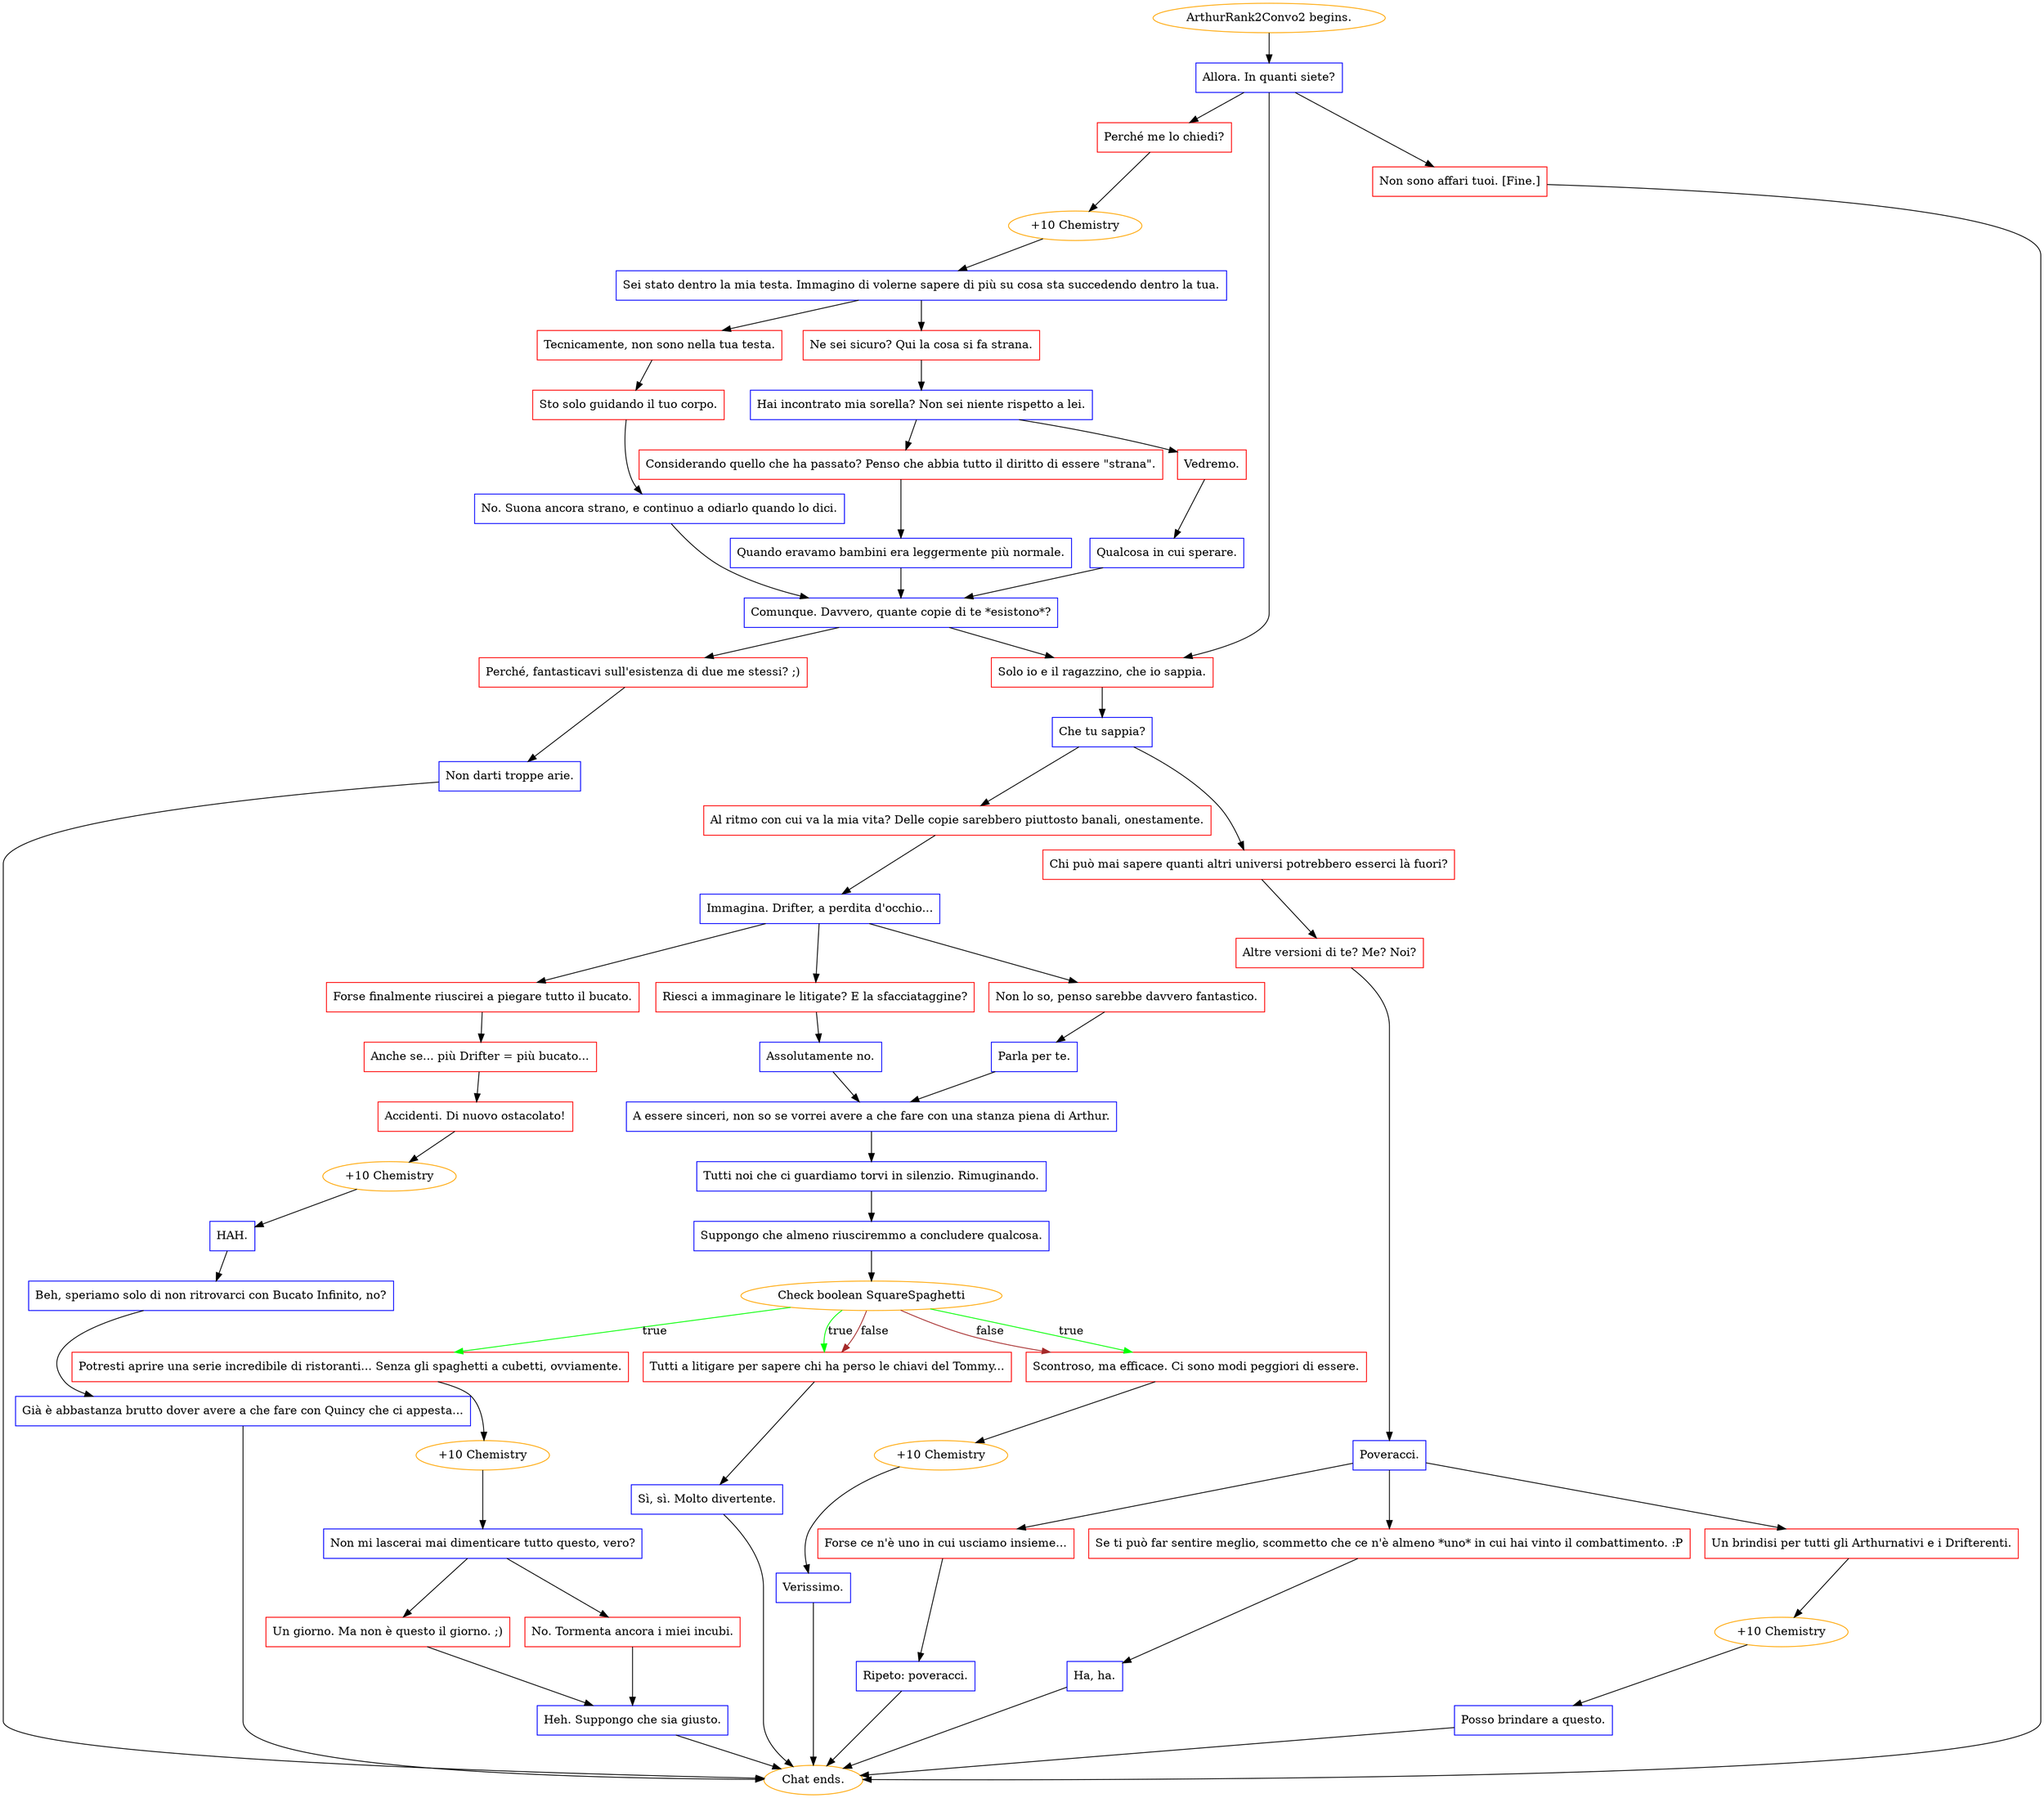 digraph {
	"ArthurRank2Convo2 begins." [color=orange];
		"ArthurRank2Convo2 begins." -> j1096127178;
	j1096127178 [label="Allora. In quanti siete?",shape=box,color=blue];
		j1096127178 -> j927278103;
		j1096127178 -> j793079764;
		j1096127178 -> j992687613;
	j927278103 [label="Perché me lo chiedi?",shape=box,color=red];
		j927278103 -> j2834449855;
	j793079764 [label="Non sono affari tuoi. [Fine.]",shape=box,color=red];
		j793079764 -> "Chat ends.";
	j992687613 [label="Solo io e il ragazzino, che io sappia.",shape=box,color=red];
		j992687613 -> j1721053749;
	j2834449855 [label="+10 Chemistry",color=orange];
		j2834449855 -> j149256381;
	"Chat ends." [color=orange];
	j1721053749 [label="Che tu sappia?",shape=box,color=blue];
		j1721053749 -> j4219978588;
		j1721053749 -> j1627816475;
	j149256381 [label="Sei stato dentro la mia testa. Immagino di volerne sapere di più su cosa sta succedendo dentro la tua.",shape=box,color=blue];
		j149256381 -> j735185054;
		j149256381 -> j2950017482;
	j4219978588 [label="Al ritmo con cui va la mia vita? Delle copie sarebbero piuttosto banali, onestamente.",shape=box,color=red];
		j4219978588 -> j1164826660;
	j1627816475 [label="Chi può mai sapere quanti altri universi potrebbero esserci là fuori?",shape=box,color=red];
		j1627816475 -> j3163251773;
	j735185054 [label="Tecnicamente, non sono nella tua testa.",shape=box,color=red];
		j735185054 -> j947843542;
	j2950017482 [label="Ne sei sicuro? Qui la cosa si fa strana.",shape=box,color=red];
		j2950017482 -> j1529907666;
	j1164826660 [label="Immagina. Drifter, a perdita d'occhio...",shape=box,color=blue];
		j1164826660 -> j3199379826;
		j1164826660 -> j2857798830;
		j1164826660 -> j2252542856;
	j3163251773 [label="Altre versioni di te? Me? Noi?",shape=box,color=red];
		j3163251773 -> j3974978464;
	j947843542 [label="Sto solo guidando il tuo corpo.",shape=box,color=red];
		j947843542 -> j1705583696;
	j1529907666 [label="Hai incontrato mia sorella? Non sei niente rispetto a lei.",shape=box,color=blue];
		j1529907666 -> j3448180217;
		j1529907666 -> j1810206066;
	j3199379826 [label="Forse finalmente riuscirei a piegare tutto il bucato.",shape=box,color=red];
		j3199379826 -> j4023479653;
	j2857798830 [label="Riesci a immaginare le litigate? E la sfacciataggine?",shape=box,color=red];
		j2857798830 -> j1104520290;
	j2252542856 [label="Non lo so, penso sarebbe davvero fantastico.",shape=box,color=red];
		j2252542856 -> j4293091569;
	j3974978464 [label="Poveracci.",shape=box,color=blue];
		j3974978464 -> j2845219817;
		j3974978464 -> j3542157044;
		j3974978464 -> j551661945;
	j1705583696 [label="No. Suona ancora strano, e continuo a odiarlo quando lo dici.",shape=box,color=blue];
		j1705583696 -> j1372213654;
	j3448180217 [label="Considerando quello che ha passato? Penso che abbia tutto il diritto di essere \"strana\".",shape=box,color=red];
		j3448180217 -> j1681871045;
	j1810206066 [label="Vedremo.",shape=box,color=red];
		j1810206066 -> j2146301038;
	j4023479653 [label="Anche se... più Drifter = più bucato...",shape=box,color=red];
		j4023479653 -> j3914247912;
	j1104520290 [label="Assolutamente no.",shape=box,color=blue];
		j1104520290 -> j591655323;
	j4293091569 [label="Parla per te.",shape=box,color=blue];
		j4293091569 -> j591655323;
	j2845219817 [label="Forse ce n'è uno in cui usciamo insieme...",shape=box,color=red];
		j2845219817 -> j2208057128;
	j3542157044 [label="Se ti può far sentire meglio, scommetto che ce n'è almeno *uno* in cui hai vinto il combattimento. :P",shape=box,color=red];
		j3542157044 -> j128199481;
	j551661945 [label="Un brindisi per tutti gli Arthurnativi e i Drifterenti.",shape=box,color=red];
		j551661945 -> j753217429;
	j1372213654 [label="Comunque. Davvero, quante copie di te *esistono*?",shape=box,color=blue];
		j1372213654 -> j3446243900;
		j1372213654 -> j992687613;
	j1681871045 [label="Quando eravamo bambini era leggermente più normale.",shape=box,color=blue];
		j1681871045 -> j1372213654;
	j2146301038 [label="Qualcosa in cui sperare.",shape=box,color=blue];
		j2146301038 -> j1372213654;
	j3914247912 [label="Accidenti. Di nuovo ostacolato!",shape=box,color=red];
		j3914247912 -> j3381839679;
	j591655323 [label="A essere sinceri, non so se vorrei avere a che fare con una stanza piena di Arthur.",shape=box,color=blue];
		j591655323 -> j1847381768;
	j2208057128 [label="Ripeto: poveracci.",shape=box,color=blue];
		j2208057128 -> "Chat ends.";
	j128199481 [label="Ha, ha.",shape=box,color=blue];
		j128199481 -> "Chat ends.";
	j753217429 [label="+10 Chemistry",color=orange];
		j753217429 -> j2563305787;
	j3446243900 [label="Perché, fantasticavi sull'esistenza di due me stessi? ;)",shape=box,color=red];
		j3446243900 -> j2261934665;
	j3381839679 [label="+10 Chemistry",color=orange];
		j3381839679 -> j3132792203;
	j1847381768 [label="Tutti noi che ci guardiamo torvi in silenzio. Rimuginando.",shape=box,color=blue];
		j1847381768 -> j2252442865;
	j2563305787 [label="Posso brindare a questo.",shape=box,color=blue];
		j2563305787 -> "Chat ends.";
	j2261934665 [label="Non darti troppe arie.",shape=box,color=blue];
		j2261934665 -> "Chat ends.";
	j3132792203 [label="HAH.",shape=box,color=blue];
		j3132792203 -> j1628570224;
	j2252442865 [label="Suppongo che almeno riusciremmo a concludere qualcosa.",shape=box,color=blue];
		j2252442865 -> j3719512554;
	j1628570224 [label="Beh, speriamo solo di non ritrovarci con Bucato Infinito, no?",shape=box,color=blue];
		j1628570224 -> j2522528203;
	j3719512554 [label="Check boolean SquareSpaghetti",color=orange];
		j3719512554 -> j3175962513 [label=true,color=green];
		j3719512554 -> j1678883395 [label=true,color=green];
		j3719512554 -> j3889851006 [label=true,color=green];
		j3719512554 -> j1678883395 [label=false,color=brown];
		j3719512554 -> j3889851006 [label=false,color=brown];
	j2522528203 [label="Già è abbastanza brutto dover avere a che fare con Quincy che ci appesta...",shape=box,color=blue];
		j2522528203 -> "Chat ends.";
	j3175962513 [label="Potresti aprire una serie incredibile di ristoranti... Senza gli spaghetti a cubetti, ovviamente.",shape=box,color=red];
		j3175962513 -> j2962829056;
	j1678883395 [label="Scontroso, ma efficace. Ci sono modi peggiori di essere.",shape=box,color=red];
		j1678883395 -> j2684942890;
	j3889851006 [label="Tutti a litigare per sapere chi ha perso le chiavi del Tommy...",shape=box,color=red];
		j3889851006 -> j3906425413;
	j2962829056 [label="+10 Chemistry",color=orange];
		j2962829056 -> j912536280;
	j2684942890 [label="+10 Chemistry",color=orange];
		j2684942890 -> j3245010102;
	j3906425413 [label="Sì, sì. Molto divertente.",shape=box,color=blue];
		j3906425413 -> "Chat ends.";
	j912536280 [label="Non mi lascerai mai dimenticare tutto questo, vero?",shape=box,color=blue];
		j912536280 -> j4188008390;
		j912536280 -> j3154161853;
	j3245010102 [label="Verissimo.",shape=box,color=blue];
		j3245010102 -> "Chat ends.";
	j4188008390 [label="Un giorno. Ma non è questo il giorno. ;)",shape=box,color=red];
		j4188008390 -> j3247564070;
	j3154161853 [label="No. Tormenta ancora i miei incubi.",shape=box,color=red];
		j3154161853 -> j3247564070;
	j3247564070 [label="Heh. Suppongo che sia giusto.",shape=box,color=blue];
		j3247564070 -> "Chat ends.";
}